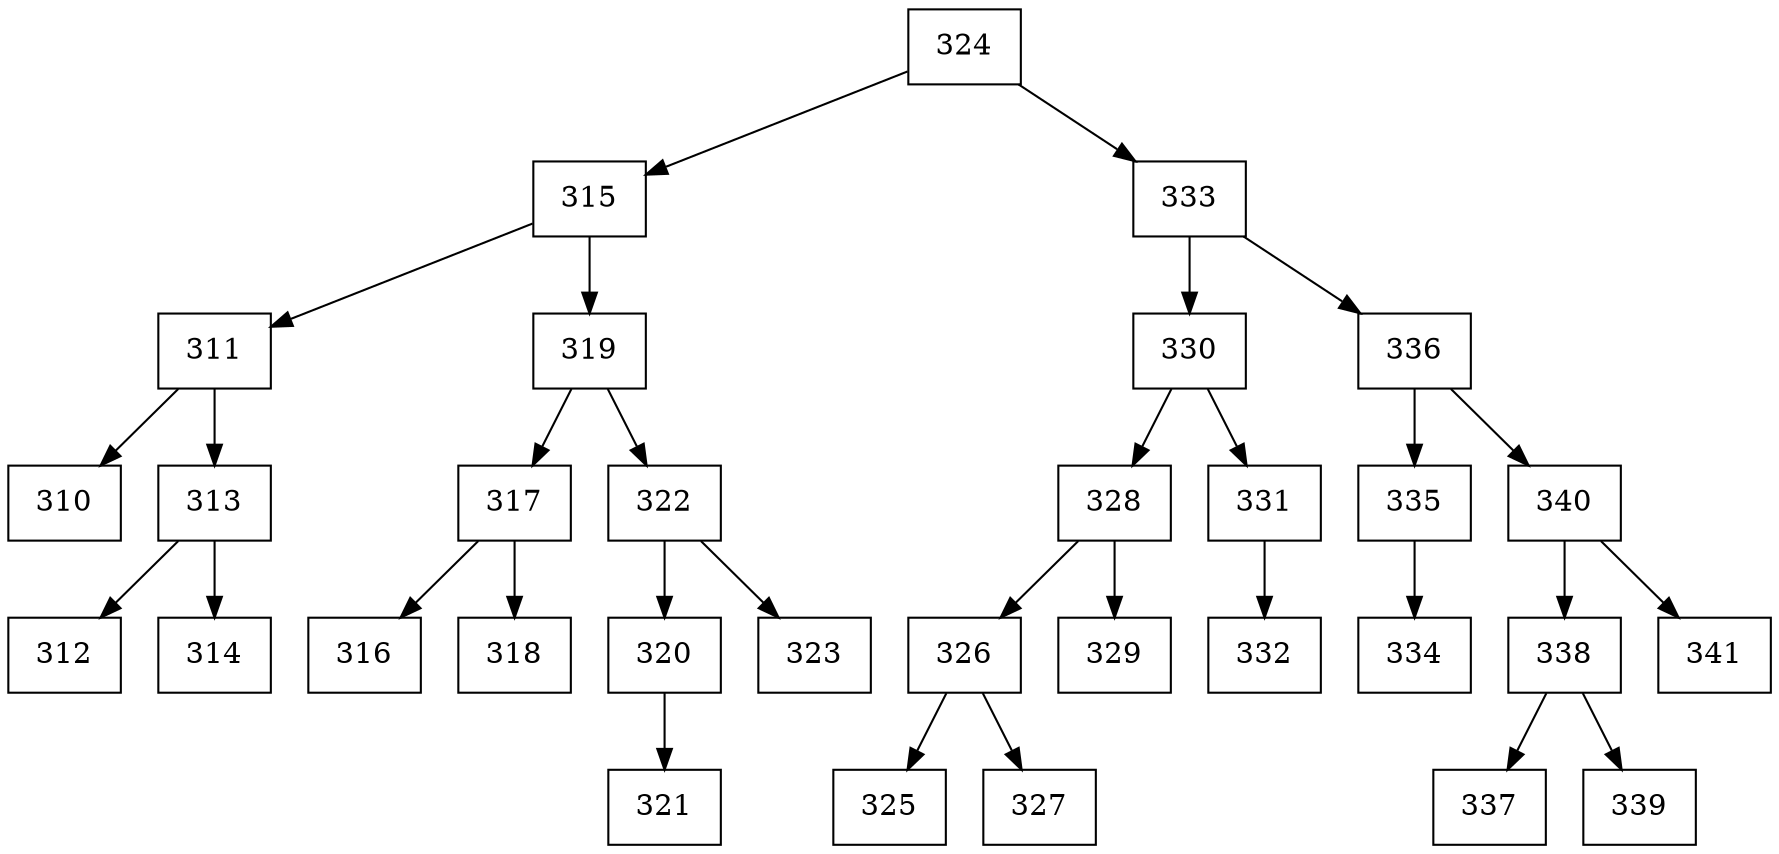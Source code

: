 digraph grafico{
rankdir=UD 
node[shape=box] 
concentrate=true 
nodo324[ shape=record, label ="324"];
nodo315[ shape=record, label ="315"];
nodo311[ shape=record, label ="311"];
nodo310[ shape=record, label ="310"];
nodo311->nodo310
nodo313[ shape=record, label ="313"];
nodo312[ shape=record, label ="312"];
nodo313->nodo312
nodo314[ shape=record, label ="314"];
nodo313->nodo314
nodo311->nodo313
nodo315->nodo311
nodo319[ shape=record, label ="319"];
nodo317[ shape=record, label ="317"];
nodo316[ shape=record, label ="316"];
nodo317->nodo316
nodo318[ shape=record, label ="318"];
nodo317->nodo318
nodo319->nodo317
nodo322[ shape=record, label ="322"];
nodo320[ shape=record, label ="320"];
nodo321[ shape=record, label ="321"];
nodo320->nodo321
nodo322->nodo320
nodo323[ shape=record, label ="323"];
nodo322->nodo323
nodo319->nodo322
nodo315->nodo319
nodo324->nodo315
nodo333[ shape=record, label ="333"];
nodo330[ shape=record, label ="330"];
nodo328[ shape=record, label ="328"];
nodo326[ shape=record, label ="326"];
nodo325[ shape=record, label ="325"];
nodo326->nodo325
nodo327[ shape=record, label ="327"];
nodo326->nodo327
nodo328->nodo326
nodo329[ shape=record, label ="329"];
nodo328->nodo329
nodo330->nodo328
nodo331[ shape=record, label ="331"];
nodo332[ shape=record, label ="332"];
nodo331->nodo332
nodo330->nodo331
nodo333->nodo330
nodo336[ shape=record, label ="336"];
nodo335[ shape=record, label ="335"];
nodo334[ shape=record, label ="334"];
nodo335->nodo334
nodo336->nodo335
nodo340[ shape=record, label ="340"];
nodo338[ shape=record, label ="338"];
nodo337[ shape=record, label ="337"];
nodo338->nodo337
nodo339[ shape=record, label ="339"];
nodo338->nodo339
nodo340->nodo338
nodo341[ shape=record, label ="341"];
nodo340->nodo341
nodo336->nodo340
nodo333->nodo336
nodo324->nodo333
}